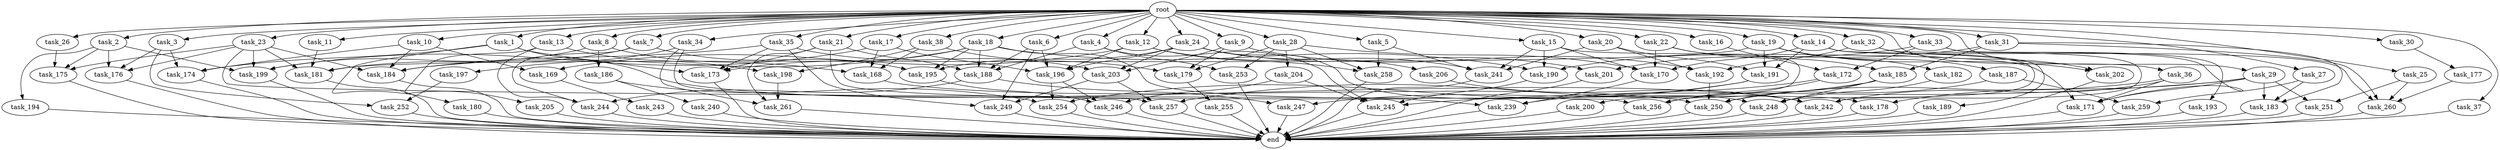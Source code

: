 digraph G {
  root [size="0.000000"];
  task_1 [size="102.400000"];
  task_2 [size="102.400000"];
  task_3 [size="102.400000"];
  task_4 [size="102.400000"];
  task_5 [size="102.400000"];
  task_6 [size="102.400000"];
  task_7 [size="102.400000"];
  task_8 [size="102.400000"];
  task_9 [size="102.400000"];
  task_10 [size="102.400000"];
  task_11 [size="102.400000"];
  task_12 [size="102.400000"];
  task_13 [size="102.400000"];
  task_14 [size="102.400000"];
  task_15 [size="102.400000"];
  task_16 [size="102.400000"];
  task_17 [size="102.400000"];
  task_18 [size="102.400000"];
  task_19 [size="102.400000"];
  task_20 [size="102.400000"];
  task_21 [size="102.400000"];
  task_22 [size="102.400000"];
  task_23 [size="102.400000"];
  task_24 [size="102.400000"];
  task_25 [size="102.400000"];
  task_26 [size="102.400000"];
  task_27 [size="102.400000"];
  task_28 [size="102.400000"];
  task_29 [size="102.400000"];
  task_30 [size="102.400000"];
  task_31 [size="102.400000"];
  task_32 [size="102.400000"];
  task_33 [size="102.400000"];
  task_34 [size="102.400000"];
  task_35 [size="102.400000"];
  task_36 [size="102.400000"];
  task_37 [size="102.400000"];
  task_38 [size="102.400000"];
  task_168 [size="83322365542.400009"];
  task_169 [size="107374182400.000000"];
  task_170 [size="117682103910.400009"];
  task_171 [size="108233175859.200012"];
  task_172 [size="73014444032.000000"];
  task_173 [size="112528143155.200012"];
  task_174 [size="241377162035.200012"];
  task_175 [size="84181359001.600006"];
  task_176 [size="148605868441.600006"];
  task_177 [size="69578470195.199997"];
  task_178 [size="76450417868.800003"];
  task_179 [size="176952652595.200012"];
  task_180 [size="69578470195.199997"];
  task_181 [size="79027398246.400009"];
  task_182 [size="7730941132.800000"];
  task_183 [size="79886391705.600006"];
  task_184 [size="122836064665.600006"];
  task_185 [size="52398601011.200005"];
  task_186 [size="30923764531.200001"];
  task_187 [size="7730941132.800000"];
  task_188 [size="124554051584.000000"];
  task_189 [size="13743895347.200001"];
  task_190 [size="46385646796.800003"];
  task_191 [size="35218731827.200005"];
  task_192 [size="154618822656.000000"];
  task_193 [size="42090679500.800003"];
  task_194 [size="54975581388.800003"];
  task_195 [size="85040352460.800003"];
  task_196 [size="97925254348.800003"];
  task_197 [size="3435973836.800000"];
  task_198 [size="76450417868.800003"];
  task_199 [size="124554051584.000000"];
  task_200 [size="30923764531.200001"];
  task_201 [size="84181359001.600006"];
  task_202 [size="62706522521.600006"];
  task_203 [size="135720966553.600006"];
  task_204 [size="69578470195.199997"];
  task_205 [size="54975581388.800003"];
  task_206 [size="42090679500.800003"];
  task_239 [size="91053306675.200012"];
  task_240 [size="3435973836.800000"];
  task_241 [size="46385646796.800003"];
  task_242 [size="140015933849.600006"];
  task_243 [size="30923764531.200001"];
  task_244 [size="84181359001.600006"];
  task_245 [size="237941188198.400024"];
  task_246 [size="100502234726.400009"];
  task_247 [size="93630287052.800003"];
  task_248 [size="140015933849.600006"];
  task_249 [size="66142496358.400002"];
  task_250 [size="161490770329.600006"];
  task_251 [size="109951162777.600006"];
  task_252 [size="171798691840.000000"];
  task_253 [size="155477816115.200012"];
  task_254 [size="131425999257.600006"];
  task_255 [size="42090679500.800003"];
  task_256 [size="80745385164.800003"];
  task_257 [size="100502234726.400009"];
  task_258 [size="98784247808.000000"];
  task_259 [size="6871947673.600000"];
  task_260 [size="93630287052.800003"];
  task_261 [size="86758339379.200012"];
  end [size="0.000000"];

  root -> task_1 [size="1.000000"];
  root -> task_2 [size="1.000000"];
  root -> task_3 [size="1.000000"];
  root -> task_4 [size="1.000000"];
  root -> task_5 [size="1.000000"];
  root -> task_6 [size="1.000000"];
  root -> task_7 [size="1.000000"];
  root -> task_8 [size="1.000000"];
  root -> task_9 [size="1.000000"];
  root -> task_10 [size="1.000000"];
  root -> task_11 [size="1.000000"];
  root -> task_12 [size="1.000000"];
  root -> task_13 [size="1.000000"];
  root -> task_14 [size="1.000000"];
  root -> task_15 [size="1.000000"];
  root -> task_16 [size="1.000000"];
  root -> task_17 [size="1.000000"];
  root -> task_18 [size="1.000000"];
  root -> task_19 [size="1.000000"];
  root -> task_20 [size="1.000000"];
  root -> task_21 [size="1.000000"];
  root -> task_22 [size="1.000000"];
  root -> task_23 [size="1.000000"];
  root -> task_24 [size="1.000000"];
  root -> task_25 [size="1.000000"];
  root -> task_26 [size="1.000000"];
  root -> task_27 [size="1.000000"];
  root -> task_28 [size="1.000000"];
  root -> task_29 [size="1.000000"];
  root -> task_30 [size="1.000000"];
  root -> task_31 [size="1.000000"];
  root -> task_32 [size="1.000000"];
  root -> task_33 [size="1.000000"];
  root -> task_34 [size="1.000000"];
  root -> task_35 [size="1.000000"];
  root -> task_36 [size="1.000000"];
  root -> task_37 [size="1.000000"];
  root -> task_38 [size="1.000000"];
  task_1 -> task_173 [size="679477248.000000"];
  task_1 -> task_174 [size="679477248.000000"];
  task_1 -> task_180 [size="679477248.000000"];
  task_1 -> task_242 [size="679477248.000000"];
  task_2 -> task_175 [size="536870912.000000"];
  task_2 -> task_176 [size="536870912.000000"];
  task_2 -> task_194 [size="536870912.000000"];
  task_2 -> task_199 [size="536870912.000000"];
  task_3 -> task_174 [size="838860800.000000"];
  task_3 -> task_176 [size="838860800.000000"];
  task_3 -> task_252 [size="838860800.000000"];
  task_4 -> task_188 [size="838860800.000000"];
  task_4 -> task_245 [size="838860800.000000"];
  task_4 -> task_253 [size="838860800.000000"];
  task_5 -> task_241 [size="75497472.000000"];
  task_5 -> task_258 [size="75497472.000000"];
  task_6 -> task_188 [size="33554432.000000"];
  task_6 -> task_196 [size="33554432.000000"];
  task_6 -> task_249 [size="33554432.000000"];
  task_7 -> task_181 [size="209715200.000000"];
  task_7 -> task_195 [size="209715200.000000"];
  task_7 -> task_244 [size="209715200.000000"];
  task_8 -> task_168 [size="301989888.000000"];
  task_8 -> task_186 [size="301989888.000000"];
  task_8 -> task_199 [size="301989888.000000"];
  task_9 -> task_179 [size="838860800.000000"];
  task_9 -> task_192 [size="838860800.000000"];
  task_9 -> task_203 [size="838860800.000000"];
  task_10 -> task_169 [size="838860800.000000"];
  task_10 -> task_174 [size="838860800.000000"];
  task_10 -> task_184 [size="838860800.000000"];
  task_11 -> task_181 [size="411041792.000000"];
  task_12 -> task_169 [size="209715200.000000"];
  task_12 -> task_196 [size="209715200.000000"];
  task_12 -> task_241 [size="209715200.000000"];
  task_12 -> task_258 [size="209715200.000000"];
  task_13 -> task_198 [size="536870912.000000"];
  task_13 -> task_205 [size="536870912.000000"];
  task_13 -> task_244 [size="536870912.000000"];
  task_14 -> task_170 [size="134217728.000000"];
  task_14 -> task_189 [size="134217728.000000"];
  task_14 -> task_191 [size="134217728.000000"];
  task_14 -> task_248 [size="134217728.000000"];
  task_14 -> task_260 [size="134217728.000000"];
  task_15 -> task_170 [size="33554432.000000"];
  task_15 -> task_171 [size="33554432.000000"];
  task_15 -> task_190 [size="33554432.000000"];
  task_15 -> task_241 [size="33554432.000000"];
  task_16 -> task_172 [size="301989888.000000"];
  task_17 -> task_168 [size="301989888.000000"];
  task_17 -> task_196 [size="301989888.000000"];
  task_17 -> task_199 [size="301989888.000000"];
  task_18 -> task_173 [size="209715200.000000"];
  task_18 -> task_178 [size="209715200.000000"];
  task_18 -> task_184 [size="209715200.000000"];
  task_18 -> task_188 [size="209715200.000000"];
  task_18 -> task_190 [size="209715200.000000"];
  task_18 -> task_195 [size="209715200.000000"];
  task_19 -> task_181 [size="75497472.000000"];
  task_19 -> task_182 [size="75497472.000000"];
  task_19 -> task_187 [size="75497472.000000"];
  task_19 -> task_191 [size="75497472.000000"];
  task_19 -> task_202 [size="75497472.000000"];
  task_20 -> task_191 [size="134217728.000000"];
  task_20 -> task_192 [size="134217728.000000"];
  task_20 -> task_241 [size="134217728.000000"];
  task_21 -> task_173 [size="134217728.000000"];
  task_21 -> task_188 [size="134217728.000000"];
  task_21 -> task_239 [size="134217728.000000"];
  task_21 -> task_261 [size="134217728.000000"];
  task_22 -> task_170 [size="301989888.000000"];
  task_22 -> task_185 [size="301989888.000000"];
  task_22 -> task_200 [size="301989888.000000"];
  task_23 -> task_175 [size="75497472.000000"];
  task_23 -> task_176 [size="75497472.000000"];
  task_23 -> task_181 [size="75497472.000000"];
  task_23 -> task_184 [size="75497472.000000"];
  task_23 -> task_199 [size="75497472.000000"];
  task_23 -> task_256 [size="75497472.000000"];
  task_24 -> task_195 [size="411041792.000000"];
  task_24 -> task_196 [size="411041792.000000"];
  task_24 -> task_201 [size="411041792.000000"];
  task_24 -> task_203 [size="411041792.000000"];
  task_24 -> task_206 [size="411041792.000000"];
  task_24 -> task_248 [size="411041792.000000"];
  task_25 -> task_251 [size="536870912.000000"];
  task_25 -> task_260 [size="536870912.000000"];
  task_26 -> task_175 [size="209715200.000000"];
  task_27 -> task_183 [size="33554432.000000"];
  task_27 -> task_259 [size="33554432.000000"];
  task_28 -> task_170 [size="679477248.000000"];
  task_28 -> task_179 [size="679477248.000000"];
  task_28 -> task_204 [size="679477248.000000"];
  task_28 -> task_253 [size="679477248.000000"];
  task_28 -> task_258 [size="679477248.000000"];
  task_29 -> task_171 [size="536870912.000000"];
  task_29 -> task_178 [size="536870912.000000"];
  task_29 -> task_183 [size="536870912.000000"];
  task_29 -> task_245 [size="536870912.000000"];
  task_29 -> task_251 [size="536870912.000000"];
  task_30 -> task_177 [size="679477248.000000"];
  task_31 -> task_183 [size="209715200.000000"];
  task_31 -> task_185 [size="209715200.000000"];
  task_31 -> task_190 [size="209715200.000000"];
  task_31 -> task_260 [size="209715200.000000"];
  task_32 -> task_192 [size="536870912.000000"];
  task_32 -> task_202 [size="536870912.000000"];
  task_32 -> task_242 [size="536870912.000000"];
  task_33 -> task_171 [size="411041792.000000"];
  task_33 -> task_172 [size="411041792.000000"];
  task_33 -> task_193 [size="411041792.000000"];
  task_33 -> task_201 [size="411041792.000000"];
  task_34 -> task_197 [size="33554432.000000"];
  task_34 -> task_257 [size="33554432.000000"];
  task_34 -> task_261 [size="33554432.000000"];
  task_35 -> task_173 [size="75497472.000000"];
  task_35 -> task_184 [size="75497472.000000"];
  task_35 -> task_203 [size="75497472.000000"];
  task_35 -> task_249 [size="75497472.000000"];
  task_36 -> task_171 [size="75497472.000000"];
  task_36 -> task_242 [size="75497472.000000"];
  task_36 -> task_250 [size="75497472.000000"];
  task_37 -> end [size="1.000000"];
  task_38 -> task_168 [size="209715200.000000"];
  task_38 -> task_179 [size="209715200.000000"];
  task_38 -> task_198 [size="209715200.000000"];
  task_168 -> task_250 [size="411041792.000000"];
  task_169 -> task_243 [size="301989888.000000"];
  task_170 -> task_239 [size="75497472.000000"];
  task_171 -> end [size="1.000000"];
  task_172 -> task_239 [size="679477248.000000"];
  task_172 -> task_256 [size="679477248.000000"];
  task_173 -> end [size="1.000000"];
  task_174 -> end [size="1.000000"];
  task_175 -> end [size="1.000000"];
  task_176 -> end [size="1.000000"];
  task_177 -> task_260 [size="33554432.000000"];
  task_178 -> end [size="1.000000"];
  task_179 -> task_255 [size="411041792.000000"];
  task_180 -> end [size="1.000000"];
  task_181 -> end [size="1.000000"];
  task_182 -> task_248 [size="411041792.000000"];
  task_183 -> end [size="1.000000"];
  task_184 -> end [size="1.000000"];
  task_185 -> task_248 [size="411041792.000000"];
  task_185 -> task_250 [size="411041792.000000"];
  task_185 -> task_257 [size="411041792.000000"];
  task_186 -> task_240 [size="33554432.000000"];
  task_186 -> task_254 [size="33554432.000000"];
  task_187 -> task_256 [size="33554432.000000"];
  task_187 -> task_259 [size="33554432.000000"];
  task_188 -> task_244 [size="75497472.000000"];
  task_188 -> task_247 [size="75497472.000000"];
  task_189 -> end [size="1.000000"];
  task_190 -> task_245 [size="411041792.000000"];
  task_191 -> task_247 [size="838860800.000000"];
  task_191 -> task_254 [size="838860800.000000"];
  task_192 -> task_250 [size="679477248.000000"];
  task_193 -> end [size="1.000000"];
  task_194 -> end [size="1.000000"];
  task_195 -> task_246 [size="33554432.000000"];
  task_196 -> task_246 [size="411041792.000000"];
  task_196 -> task_254 [size="411041792.000000"];
  task_197 -> task_252 [size="838860800.000000"];
  task_198 -> task_261 [size="679477248.000000"];
  task_199 -> end [size="1.000000"];
  task_200 -> end [size="1.000000"];
  task_201 -> end [size="1.000000"];
  task_202 -> end [size="1.000000"];
  task_203 -> task_249 [size="536870912.000000"];
  task_203 -> task_257 [size="536870912.000000"];
  task_204 -> task_245 [size="536870912.000000"];
  task_204 -> task_246 [size="536870912.000000"];
  task_205 -> end [size="1.000000"];
  task_206 -> task_242 [size="75497472.000000"];
  task_239 -> end [size="1.000000"];
  task_240 -> end [size="1.000000"];
  task_241 -> end [size="1.000000"];
  task_242 -> end [size="1.000000"];
  task_243 -> end [size="1.000000"];
  task_244 -> end [size="1.000000"];
  task_245 -> end [size="1.000000"];
  task_246 -> end [size="1.000000"];
  task_247 -> end [size="1.000000"];
  task_248 -> end [size="1.000000"];
  task_249 -> end [size="1.000000"];
  task_250 -> end [size="1.000000"];
  task_251 -> end [size="1.000000"];
  task_252 -> end [size="1.000000"];
  task_253 -> end [size="1.000000"];
  task_254 -> end [size="1.000000"];
  task_255 -> end [size="1.000000"];
  task_256 -> end [size="1.000000"];
  task_257 -> end [size="1.000000"];
  task_258 -> end [size="1.000000"];
  task_259 -> end [size="1.000000"];
  task_260 -> end [size="1.000000"];
  task_261 -> end [size="1.000000"];
}
